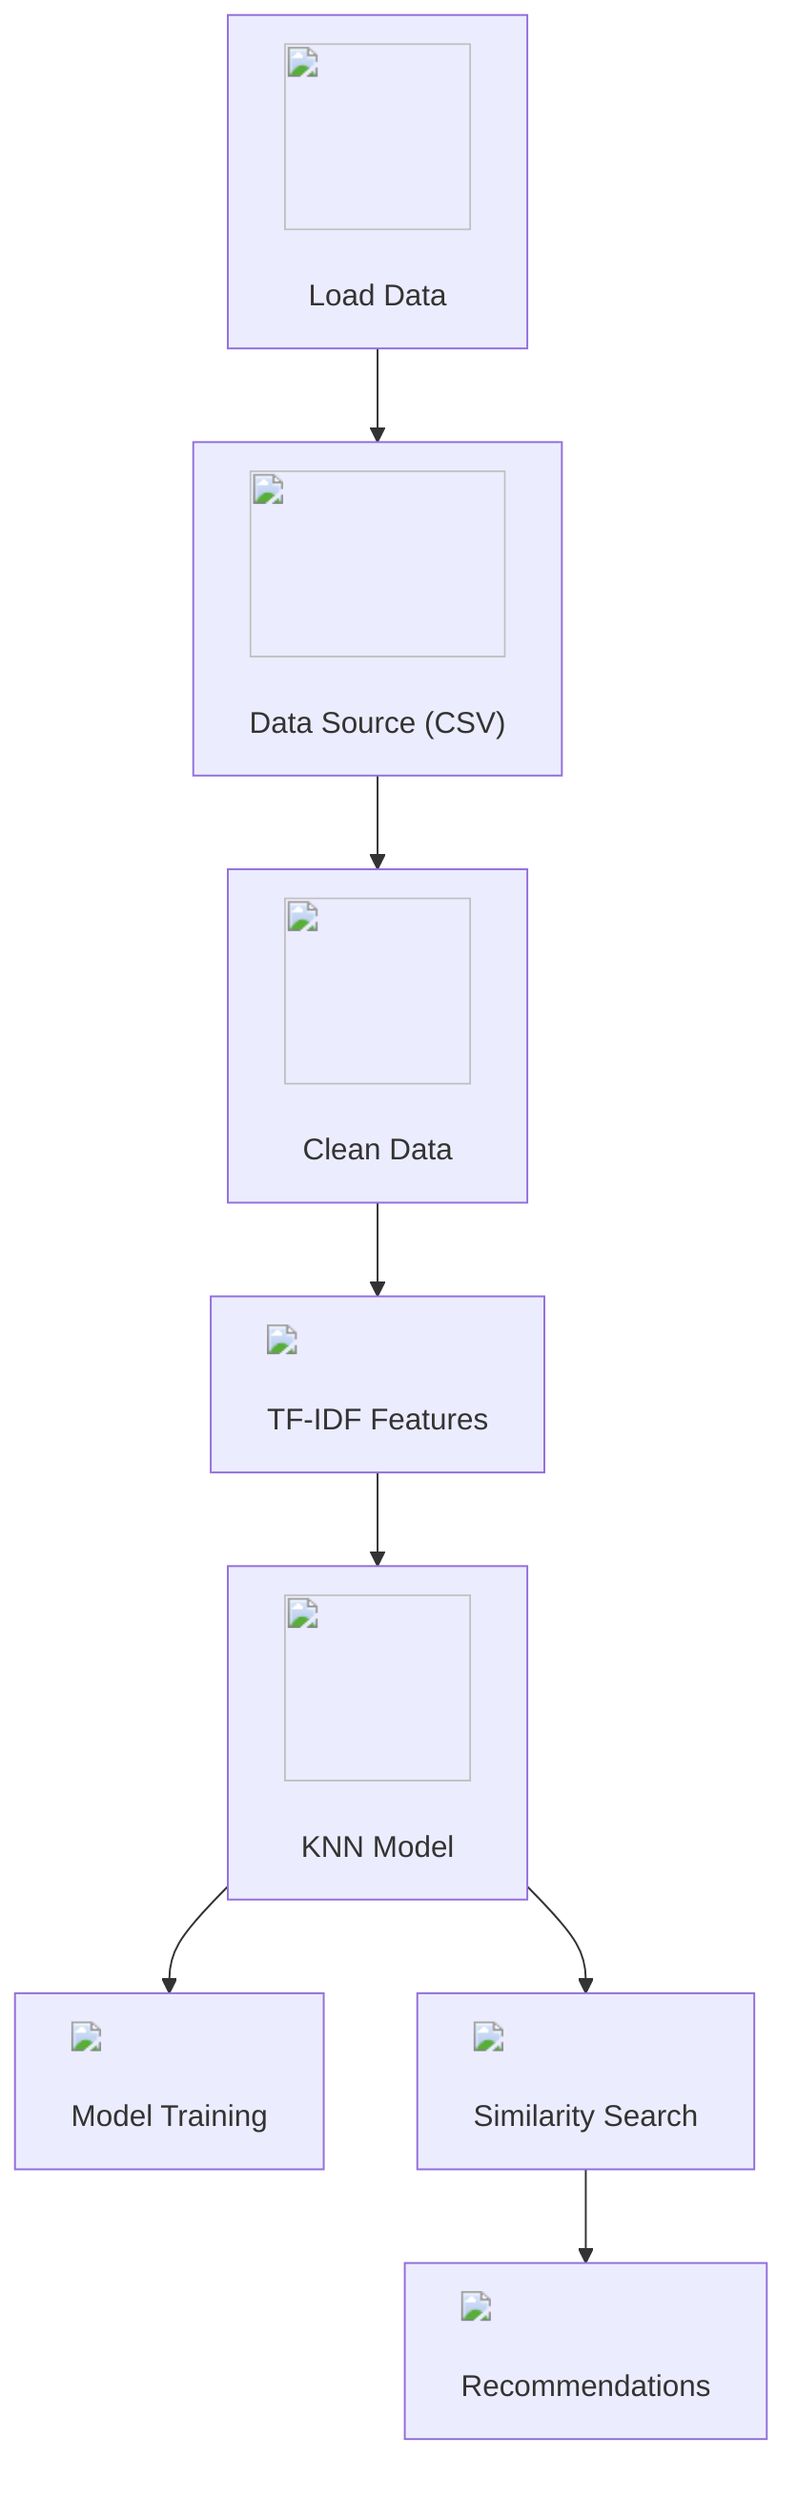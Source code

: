 graph TD;
    A["<img src='icons/file.svg' width=100 height=100/> <br/> Load Data"] --> B["<img src='icons/database.svg' width=100 height=100/> <br/> Data Source (CSV)"];
    B --> C["<img src='icons/column_split.svg' width=100 height=100/> <br/> Clean Data"];
    C --> D["<img src='dummy_plots/barplot_template.svg'/> <br/> TF-IDF Features"];
    D --> E["<img src='icons/brain.svg' width=100 height=100/> <br/> KNN Model"];
    E --> F["<img src='dummy_plots/lineplot_template.svg'/> <br/> Model Training"];
    E --> G["<img src='dummy_plots/scatter_plot_template.svg'/> <br/> Similarity Search"];
    G --> H["<img src='dummy_plots/hist_template.svg'/> <br/> Recommendations"];